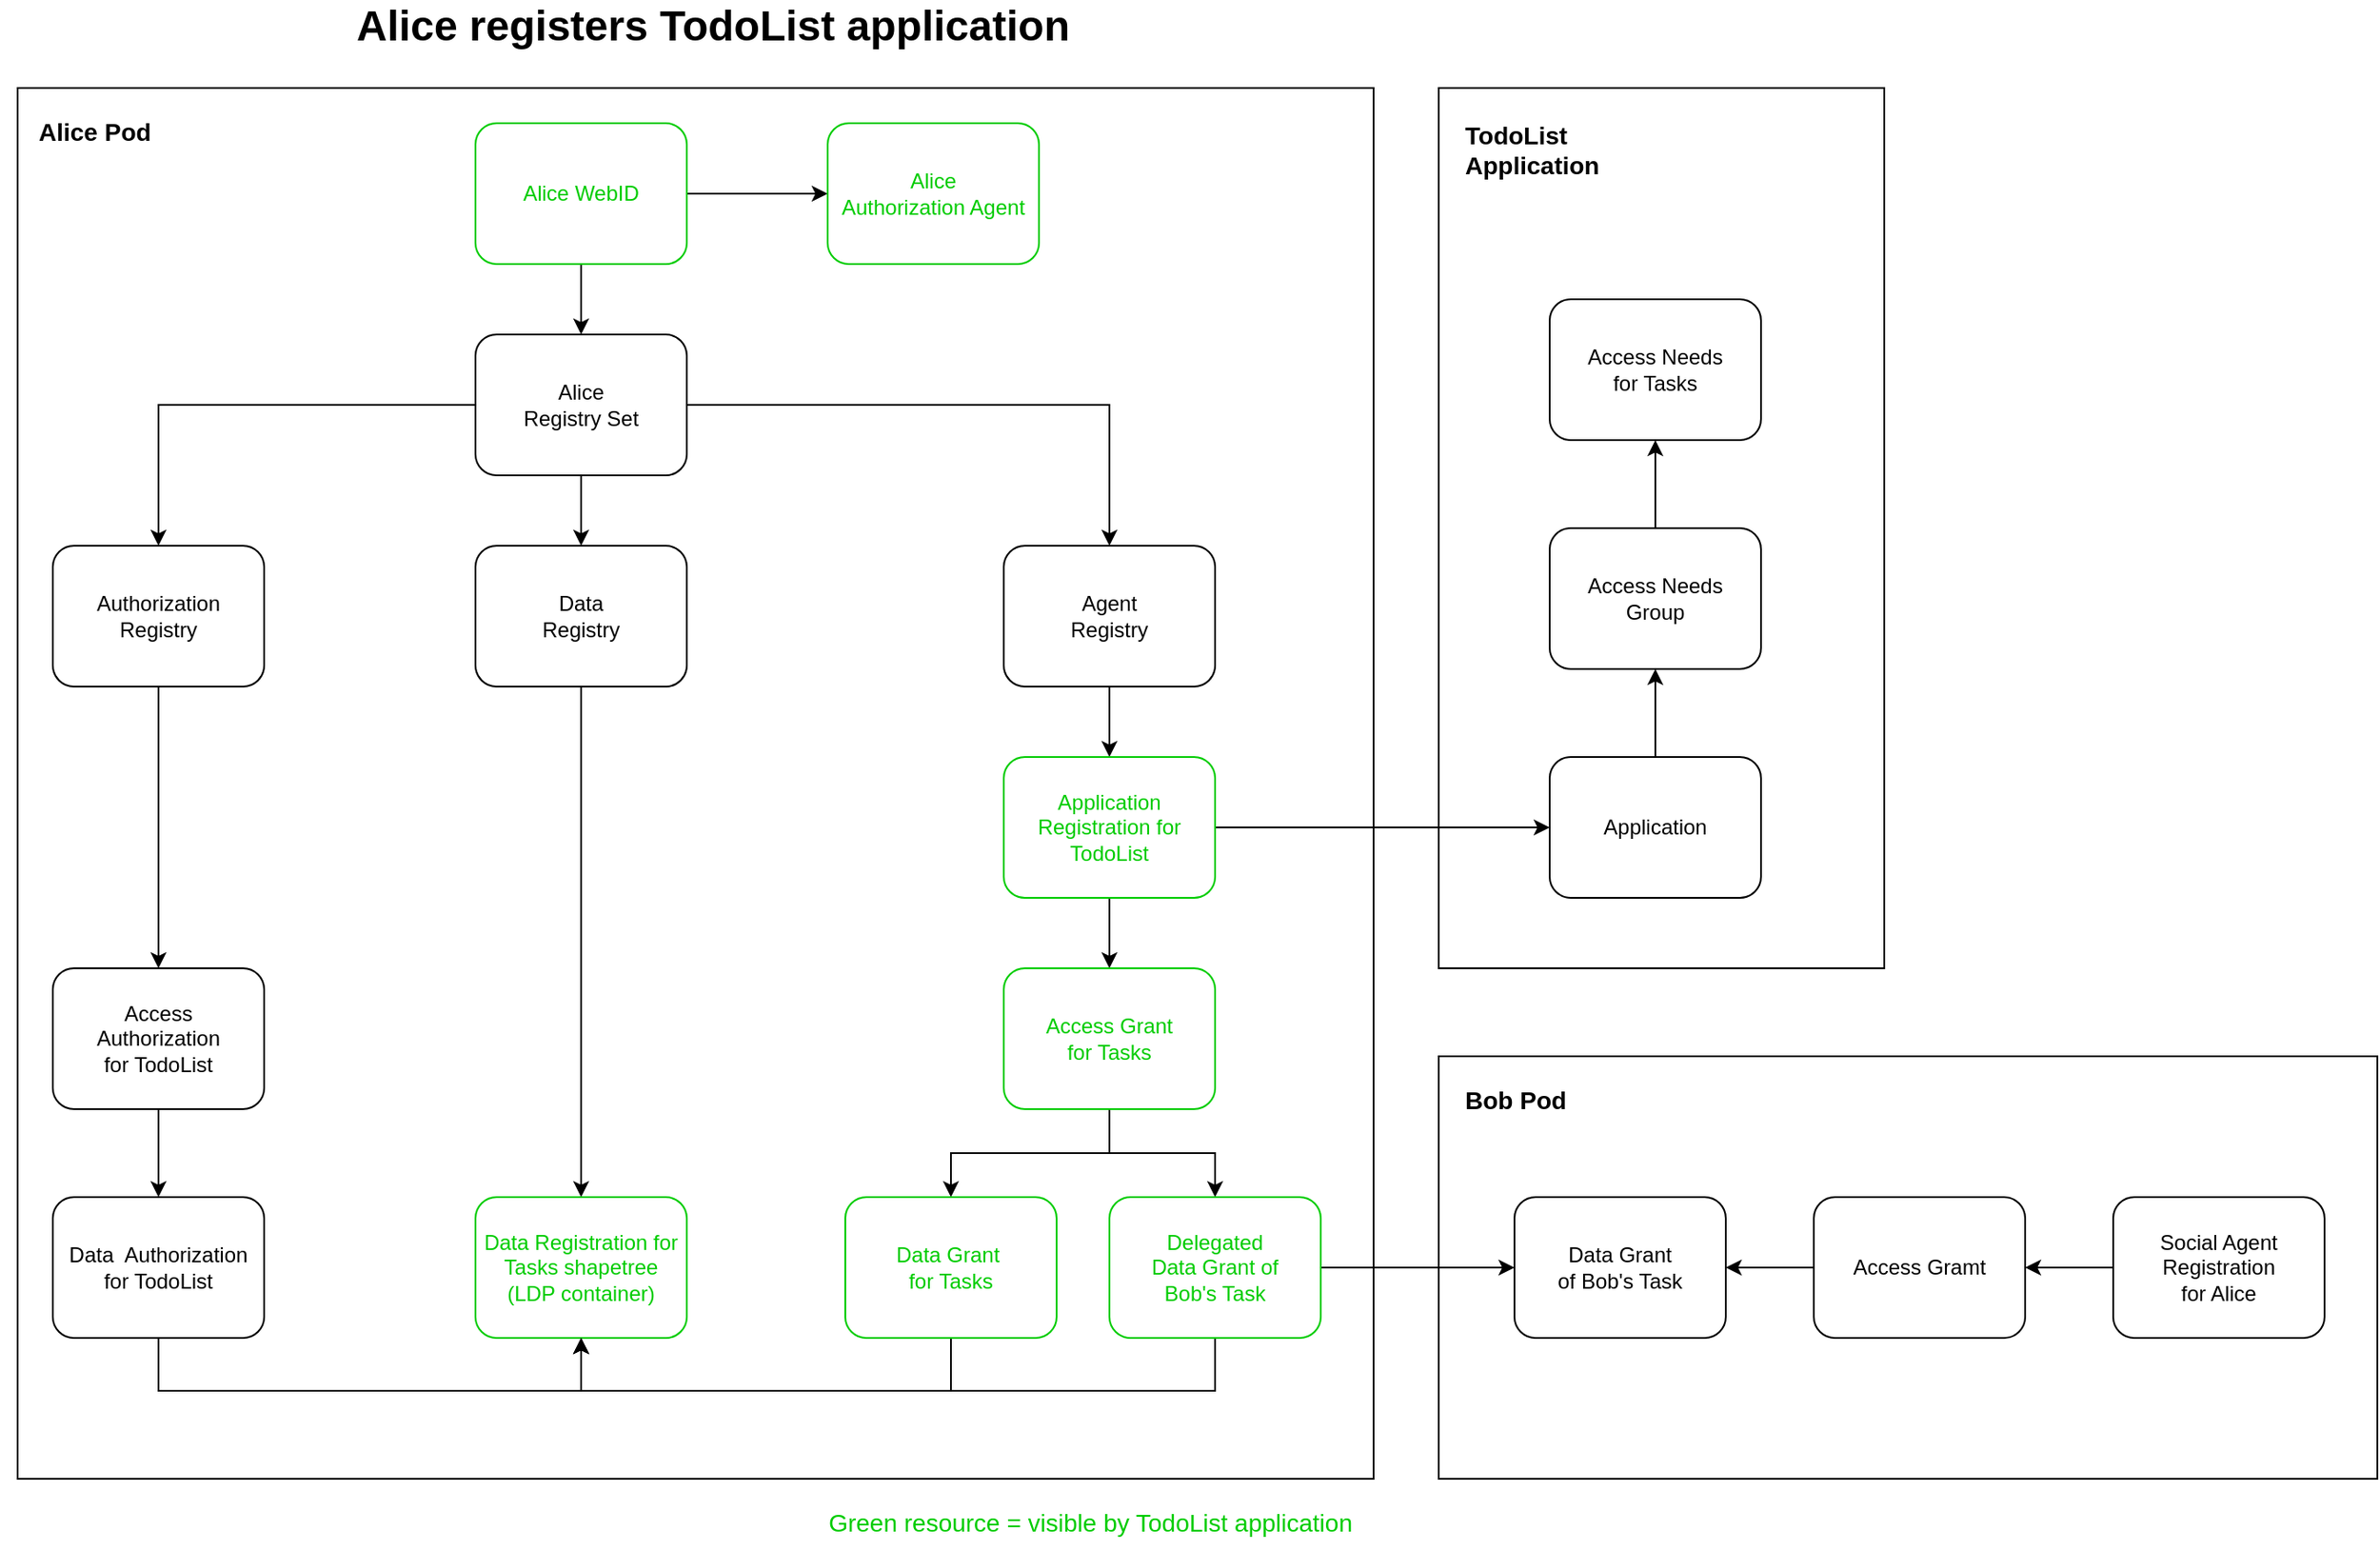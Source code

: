 <mxfile version="26.2.14">
  <diagram id="C5RBs43oDa-KdzZeNtuy" name="Page-1">
    <mxGraphModel dx="2037" dy="1053" grid="1" gridSize="10" guides="1" tooltips="1" connect="1" arrows="1" fold="1" page="1" pageScale="1" pageWidth="827" pageHeight="1169" math="0" shadow="0">
      <root>
        <mxCell id="WIyWlLk6GJQsqaUBKTNV-0" />
        <mxCell id="WIyWlLk6GJQsqaUBKTNV-1" parent="WIyWlLk6GJQsqaUBKTNV-0" />
        <mxCell id="qDYdRChtb0Kntr4lQntc-50" value="" style="rounded=0;whiteSpace=wrap;html=1;" parent="WIyWlLk6GJQsqaUBKTNV-1" vertex="1">
          <mxGeometry x="827" y="70" width="253" height="500" as="geometry" />
        </mxCell>
        <mxCell id="qDYdRChtb0Kntr4lQntc-46" value="" style="rounded=0;whiteSpace=wrap;html=1;" parent="WIyWlLk6GJQsqaUBKTNV-1" vertex="1">
          <mxGeometry x="20" y="70" width="770" height="790" as="geometry" />
        </mxCell>
        <mxCell id="qDYdRChtb0Kntr4lQntc-13" style="edgeStyle=orthogonalEdgeStyle;rounded=0;orthogonalLoop=1;jettySize=auto;html=1;" parent="WIyWlLk6GJQsqaUBKTNV-1" source="qDYdRChtb0Kntr4lQntc-0" target="qDYdRChtb0Kntr4lQntc-2" edge="1">
          <mxGeometry relative="1" as="geometry" />
        </mxCell>
        <mxCell id="qDYdRChtb0Kntr4lQntc-37" style="edgeStyle=orthogonalEdgeStyle;rounded=0;orthogonalLoop=1;jettySize=auto;html=1;" parent="WIyWlLk6GJQsqaUBKTNV-1" source="qDYdRChtb0Kntr4lQntc-0" target="qDYdRChtb0Kntr4lQntc-1" edge="1">
          <mxGeometry relative="1" as="geometry" />
        </mxCell>
        <mxCell id="qDYdRChtb0Kntr4lQntc-38" style="edgeStyle=orthogonalEdgeStyle;rounded=0;orthogonalLoop=1;jettySize=auto;html=1;" parent="WIyWlLk6GJQsqaUBKTNV-1" source="qDYdRChtb0Kntr4lQntc-0" target="qDYdRChtb0Kntr4lQntc-3" edge="1">
          <mxGeometry relative="1" as="geometry" />
        </mxCell>
        <mxCell id="qDYdRChtb0Kntr4lQntc-0" value="Alice&lt;br&gt;Registry Set" style="rounded=1;whiteSpace=wrap;html=1;" parent="WIyWlLk6GJQsqaUBKTNV-1" vertex="1">
          <mxGeometry x="280" y="210" width="120" height="80" as="geometry" />
        </mxCell>
        <mxCell id="qDYdRChtb0Kntr4lQntc-18" value="" style="edgeStyle=orthogonalEdgeStyle;rounded=0;orthogonalLoop=1;jettySize=auto;html=1;" parent="WIyWlLk6GJQsqaUBKTNV-1" source="qDYdRChtb0Kntr4lQntc-1" target="qDYdRChtb0Kntr4lQntc-6" edge="1">
          <mxGeometry relative="1" as="geometry" />
        </mxCell>
        <mxCell id="qDYdRChtb0Kntr4lQntc-1" value="Agent&lt;br&gt;Registry" style="rounded=1;whiteSpace=wrap;html=1;fontColor=#000000;" parent="WIyWlLk6GJQsqaUBKTNV-1" vertex="1">
          <mxGeometry x="580" y="330" width="120" height="80" as="geometry" />
        </mxCell>
        <mxCell id="qDYdRChtb0Kntr4lQntc-14" value="" style="edgeStyle=orthogonalEdgeStyle;rounded=0;orthogonalLoop=1;jettySize=auto;html=1;" parent="WIyWlLk6GJQsqaUBKTNV-1" source="qDYdRChtb0Kntr4lQntc-2" target="qDYdRChtb0Kntr4lQntc-5" edge="1">
          <mxGeometry relative="1" as="geometry">
            <mxPoint x="340" y="450" as="targetPoint" />
          </mxGeometry>
        </mxCell>
        <mxCell id="qDYdRChtb0Kntr4lQntc-2" value="Data&lt;br&gt;Registry" style="rounded=1;whiteSpace=wrap;html=1;" parent="WIyWlLk6GJQsqaUBKTNV-1" vertex="1">
          <mxGeometry x="280" y="330" width="120" height="80" as="geometry" />
        </mxCell>
        <mxCell id="qDYdRChtb0Kntr4lQntc-32" style="edgeStyle=orthogonalEdgeStyle;rounded=0;orthogonalLoop=1;jettySize=auto;html=1;" parent="WIyWlLk6GJQsqaUBKTNV-1" source="qDYdRChtb0Kntr4lQntc-3" target="qDYdRChtb0Kntr4lQntc-21" edge="1">
          <mxGeometry relative="1" as="geometry" />
        </mxCell>
        <mxCell id="qDYdRChtb0Kntr4lQntc-3" value="Authorization&lt;br&gt;Registry" style="rounded=1;whiteSpace=wrap;html=1;" parent="WIyWlLk6GJQsqaUBKTNV-1" vertex="1">
          <mxGeometry x="40" y="330" width="120" height="80" as="geometry" />
        </mxCell>
        <mxCell id="Jndl4wDwr-UoqR68EMVd-5" style="edgeStyle=orthogonalEdgeStyle;rounded=0;orthogonalLoop=1;jettySize=auto;html=1;exitX=0.5;exitY=1;exitDx=0;exitDy=0;" edge="1" parent="WIyWlLk6GJQsqaUBKTNV-1" source="qDYdRChtb0Kntr4lQntc-8" target="qDYdRChtb0Kntr4lQntc-5">
          <mxGeometry relative="1" as="geometry">
            <Array as="points">
              <mxPoint x="550" y="810" />
              <mxPoint x="340" y="810" />
            </Array>
          </mxGeometry>
        </mxCell>
        <mxCell id="qDYdRChtb0Kntr4lQntc-5" value="Data Registration for Tasks shapetree&lt;br&gt;(LDP container)" style="rounded=1;whiteSpace=wrap;html=1;strokeColor=light-dark(#00cc00, #ededed);fontColor=light-dark(#00cc00, #ededed);" parent="WIyWlLk6GJQsqaUBKTNV-1" vertex="1">
          <mxGeometry x="280" y="700" width="120" height="80" as="geometry" />
        </mxCell>
        <mxCell id="qDYdRChtb0Kntr4lQntc-19" value="" style="edgeStyle=orthogonalEdgeStyle;rounded=0;orthogonalLoop=1;jettySize=auto;html=1;" parent="WIyWlLk6GJQsqaUBKTNV-1" source="qDYdRChtb0Kntr4lQntc-6" target="qDYdRChtb0Kntr4lQntc-7" edge="1">
          <mxGeometry relative="1" as="geometry" />
        </mxCell>
        <mxCell id="Jndl4wDwr-UoqR68EMVd-2" style="edgeStyle=orthogonalEdgeStyle;rounded=0;orthogonalLoop=1;jettySize=auto;html=1;exitX=1;exitY=0.5;exitDx=0;exitDy=0;" edge="1" parent="WIyWlLk6GJQsqaUBKTNV-1" source="qDYdRChtb0Kntr4lQntc-6" target="qDYdRChtb0Kntr4lQntc-49">
          <mxGeometry relative="1" as="geometry" />
        </mxCell>
        <mxCell id="qDYdRChtb0Kntr4lQntc-6" value="Application Registration for TodoList" style="rounded=1;whiteSpace=wrap;html=1;strokeColor=#00CC00;fontColor=#00CC00;" parent="WIyWlLk6GJQsqaUBKTNV-1" vertex="1">
          <mxGeometry x="580" y="450" width="120" height="80" as="geometry" />
        </mxCell>
        <mxCell id="qDYdRChtb0Kntr4lQntc-10" style="edgeStyle=orthogonalEdgeStyle;rounded=0;orthogonalLoop=1;jettySize=auto;html=1;" parent="WIyWlLk6GJQsqaUBKTNV-1" source="qDYdRChtb0Kntr4lQntc-7" target="qDYdRChtb0Kntr4lQntc-8" edge="1">
          <mxGeometry relative="1" as="geometry" />
        </mxCell>
        <mxCell id="Jndl4wDwr-UoqR68EMVd-9" style="edgeStyle=orthogonalEdgeStyle;rounded=0;orthogonalLoop=1;jettySize=auto;html=1;" edge="1" parent="WIyWlLk6GJQsqaUBKTNV-1" source="qDYdRChtb0Kntr4lQntc-7" target="Jndl4wDwr-UoqR68EMVd-8">
          <mxGeometry relative="1" as="geometry" />
        </mxCell>
        <mxCell id="qDYdRChtb0Kntr4lQntc-7" value="Access Grant&lt;br&gt;for Tasks" style="rounded=1;whiteSpace=wrap;html=1;strokeColor=#00CC00;fontColor=#00CC00;" parent="WIyWlLk6GJQsqaUBKTNV-1" vertex="1">
          <mxGeometry x="580" y="570" width="120" height="80" as="geometry" />
        </mxCell>
        <mxCell id="qDYdRChtb0Kntr4lQntc-8" value="Data Grant&amp;nbsp;&lt;br&gt;for Tasks" style="rounded=1;whiteSpace=wrap;html=1;strokeColor=#00CC00;fontColor=#00CC00;" parent="WIyWlLk6GJQsqaUBKTNV-1" vertex="1">
          <mxGeometry x="490" y="700" width="120" height="80" as="geometry" />
        </mxCell>
        <mxCell id="qDYdRChtb0Kntr4lQntc-31" style="edgeStyle=orthogonalEdgeStyle;rounded=0;orthogonalLoop=1;jettySize=auto;html=1;" parent="WIyWlLk6GJQsqaUBKTNV-1" source="qDYdRChtb0Kntr4lQntc-21" target="qDYdRChtb0Kntr4lQntc-22" edge="1">
          <mxGeometry relative="1" as="geometry" />
        </mxCell>
        <mxCell id="qDYdRChtb0Kntr4lQntc-21" value="Access&lt;br&gt;Authorization&lt;br&gt;for TodoList" style="rounded=1;whiteSpace=wrap;html=1;" parent="WIyWlLk6GJQsqaUBKTNV-1" vertex="1">
          <mxGeometry x="40" y="570" width="120" height="80" as="geometry" />
        </mxCell>
        <mxCell id="qDYdRChtb0Kntr4lQntc-35" style="edgeStyle=orthogonalEdgeStyle;rounded=0;orthogonalLoop=1;jettySize=auto;html=1;entryX=0.5;entryY=1;entryDx=0;entryDy=0;" parent="WIyWlLk6GJQsqaUBKTNV-1" source="qDYdRChtb0Kntr4lQntc-22" target="qDYdRChtb0Kntr4lQntc-5" edge="1">
          <mxGeometry relative="1" as="geometry">
            <Array as="points">
              <mxPoint x="100" y="810" />
              <mxPoint x="340" y="810" />
            </Array>
            <mxPoint x="260" y="780" as="targetPoint" />
          </mxGeometry>
        </mxCell>
        <mxCell id="qDYdRChtb0Kntr4lQntc-22" value="Data&amp;nbsp; Authorization for TodoList" style="rounded=1;whiteSpace=wrap;html=1;" parent="WIyWlLk6GJQsqaUBKTNV-1" vertex="1">
          <mxGeometry x="40" y="700" width="120" height="80" as="geometry" />
        </mxCell>
        <mxCell id="qDYdRChtb0Kntr4lQntc-39" value="Alice registers TodoList application" style="text;html=1;align=center;verticalAlign=middle;whiteSpace=wrap;rounded=0;fontSize=24;fontStyle=1" parent="WIyWlLk6GJQsqaUBKTNV-1" vertex="1">
          <mxGeometry x="10" y="20" width="810" height="30" as="geometry" />
        </mxCell>
        <mxCell id="qDYdRChtb0Kntr4lQntc-41" value="" style="edgeStyle=orthogonalEdgeStyle;rounded=0;orthogonalLoop=1;jettySize=auto;html=1;" parent="WIyWlLk6GJQsqaUBKTNV-1" source="qDYdRChtb0Kntr4lQntc-40" target="qDYdRChtb0Kntr4lQntc-0" edge="1">
          <mxGeometry relative="1" as="geometry" />
        </mxCell>
        <mxCell id="qDYdRChtb0Kntr4lQntc-43" style="edgeStyle=orthogonalEdgeStyle;rounded=0;orthogonalLoop=1;jettySize=auto;html=1;" parent="WIyWlLk6GJQsqaUBKTNV-1" source="qDYdRChtb0Kntr4lQntc-40" target="qDYdRChtb0Kntr4lQntc-42" edge="1">
          <mxGeometry relative="1" as="geometry" />
        </mxCell>
        <mxCell id="qDYdRChtb0Kntr4lQntc-40" value="Alice WebID" style="rounded=1;whiteSpace=wrap;html=1;strokeColor=#00CC00;fontColor=#00CC00;" parent="WIyWlLk6GJQsqaUBKTNV-1" vertex="1">
          <mxGeometry x="280" y="90" width="120" height="80" as="geometry" />
        </mxCell>
        <mxCell id="qDYdRChtb0Kntr4lQntc-42" value="Alice &lt;br&gt;Authorization Agent" style="rounded=1;whiteSpace=wrap;html=1;strokeColor=#00CC00;fontColor=#00CC00;" parent="WIyWlLk6GJQsqaUBKTNV-1" vertex="1">
          <mxGeometry x="480" y="90" width="120" height="80" as="geometry" />
        </mxCell>
        <mxCell id="qDYdRChtb0Kntr4lQntc-47" value="Alice Pod" style="text;html=1;align=left;verticalAlign=middle;whiteSpace=wrap;rounded=0;fontStyle=1;fontSize=14;" parent="WIyWlLk6GJQsqaUBKTNV-1" vertex="1">
          <mxGeometry x="30" y="80" width="90" height="30" as="geometry" />
        </mxCell>
        <mxCell id="qDYdRChtb0Kntr4lQntc-48" value="Green resource = visible by TodoList application" style="text;html=1;align=right;verticalAlign=middle;whiteSpace=wrap;rounded=0;fontColor=#00CC00;fontSize=14;" parent="WIyWlLk6GJQsqaUBKTNV-1" vertex="1">
          <mxGeometry x="450" y="870" width="330" height="30" as="geometry" />
        </mxCell>
        <mxCell id="qDYdRChtb0Kntr4lQntc-49" value="Application" style="rounded=1;whiteSpace=wrap;html=1;" parent="WIyWlLk6GJQsqaUBKTNV-1" vertex="1">
          <mxGeometry x="890" y="450" width="120" height="80" as="geometry" />
        </mxCell>
        <mxCell id="qDYdRChtb0Kntr4lQntc-58" value="TodoList&lt;br&gt;Application" style="text;html=1;align=left;verticalAlign=middle;whiteSpace=wrap;rounded=0;fontStyle=1;fontSize=14;" parent="WIyWlLk6GJQsqaUBKTNV-1" vertex="1">
          <mxGeometry x="840" y="90" width="90" height="30" as="geometry" />
        </mxCell>
        <mxCell id="Jndl4wDwr-UoqR68EMVd-21" value="" style="edgeStyle=orthogonalEdgeStyle;rounded=0;orthogonalLoop=1;jettySize=auto;html=1;" edge="1" parent="WIyWlLk6GJQsqaUBKTNV-1" source="qDYdRChtb0Kntr4lQntc-49" target="Jndl4wDwr-UoqR68EMVd-0">
          <mxGeometry relative="1" as="geometry" />
        </mxCell>
        <mxCell id="Jndl4wDwr-UoqR68EMVd-0" value="Access Needs&lt;br&gt;Group" style="rounded=1;whiteSpace=wrap;html=1;" vertex="1" parent="WIyWlLk6GJQsqaUBKTNV-1">
          <mxGeometry x="890" y="320" width="120" height="80" as="geometry" />
        </mxCell>
        <mxCell id="Jndl4wDwr-UoqR68EMVd-20" style="edgeStyle=orthogonalEdgeStyle;rounded=0;orthogonalLoop=1;jettySize=auto;html=1;exitX=0.5;exitY=0;exitDx=0;exitDy=0;" edge="1" parent="WIyWlLk6GJQsqaUBKTNV-1" source="Jndl4wDwr-UoqR68EMVd-0" target="Jndl4wDwr-UoqR68EMVd-1">
          <mxGeometry relative="1" as="geometry" />
        </mxCell>
        <mxCell id="Jndl4wDwr-UoqR68EMVd-1" value="Access Needs&lt;br&gt;for Tasks" style="rounded=1;whiteSpace=wrap;html=1;" vertex="1" parent="WIyWlLk6GJQsqaUBKTNV-1">
          <mxGeometry x="890" y="190" width="120" height="80" as="geometry" />
        </mxCell>
        <mxCell id="Jndl4wDwr-UoqR68EMVd-6" value="" style="rounded=0;whiteSpace=wrap;html=1;" vertex="1" parent="WIyWlLk6GJQsqaUBKTNV-1">
          <mxGeometry x="827" y="620" width="533" height="240" as="geometry" />
        </mxCell>
        <mxCell id="Jndl4wDwr-UoqR68EMVd-7" value="Bob Pod" style="text;html=1;align=left;verticalAlign=middle;whiteSpace=wrap;rounded=0;fontStyle=1;fontSize=14;" vertex="1" parent="WIyWlLk6GJQsqaUBKTNV-1">
          <mxGeometry x="840" y="630" width="90" height="30" as="geometry" />
        </mxCell>
        <mxCell id="Jndl4wDwr-UoqR68EMVd-10" style="edgeStyle=orthogonalEdgeStyle;rounded=0;orthogonalLoop=1;jettySize=auto;html=1;" edge="1" parent="WIyWlLk6GJQsqaUBKTNV-1" source="Jndl4wDwr-UoqR68EMVd-8" target="qDYdRChtb0Kntr4lQntc-5">
          <mxGeometry relative="1" as="geometry">
            <Array as="points">
              <mxPoint x="700" y="810" />
              <mxPoint x="340" y="810" />
            </Array>
          </mxGeometry>
        </mxCell>
        <mxCell id="Jndl4wDwr-UoqR68EMVd-19" value="" style="edgeStyle=orthogonalEdgeStyle;rounded=0;orthogonalLoop=1;jettySize=auto;html=1;" edge="1" parent="WIyWlLk6GJQsqaUBKTNV-1" source="Jndl4wDwr-UoqR68EMVd-8" target="Jndl4wDwr-UoqR68EMVd-13">
          <mxGeometry relative="1" as="geometry" />
        </mxCell>
        <mxCell id="Jndl4wDwr-UoqR68EMVd-8" value="Delegated &lt;br&gt;Data Grant of&lt;br&gt;Bob&#39;s Task" style="rounded=1;whiteSpace=wrap;html=1;strokeColor=#00CC00;fontColor=#00CC00;" vertex="1" parent="WIyWlLk6GJQsqaUBKTNV-1">
          <mxGeometry x="640" y="700" width="120" height="80" as="geometry" />
        </mxCell>
        <mxCell id="Jndl4wDwr-UoqR68EMVd-13" value="Data Grant&lt;br&gt;of Bob&#39;s Task" style="rounded=1;whiteSpace=wrap;html=1;" vertex="1" parent="WIyWlLk6GJQsqaUBKTNV-1">
          <mxGeometry x="870" y="700" width="120" height="80" as="geometry" />
        </mxCell>
        <mxCell id="Jndl4wDwr-UoqR68EMVd-17" value="" style="edgeStyle=orthogonalEdgeStyle;rounded=0;orthogonalLoop=1;jettySize=auto;html=1;" edge="1" parent="WIyWlLk6GJQsqaUBKTNV-1" source="Jndl4wDwr-UoqR68EMVd-14" target="Jndl4wDwr-UoqR68EMVd-16">
          <mxGeometry relative="1" as="geometry" />
        </mxCell>
        <mxCell id="Jndl4wDwr-UoqR68EMVd-14" value="Social Agent &lt;br&gt;Registration&lt;br&gt;for Alice" style="rounded=1;whiteSpace=wrap;html=1;" vertex="1" parent="WIyWlLk6GJQsqaUBKTNV-1">
          <mxGeometry x="1210" y="700" width="120" height="80" as="geometry" />
        </mxCell>
        <mxCell id="Jndl4wDwr-UoqR68EMVd-18" value="" style="edgeStyle=orthogonalEdgeStyle;rounded=0;orthogonalLoop=1;jettySize=auto;html=1;" edge="1" parent="WIyWlLk6GJQsqaUBKTNV-1" source="Jndl4wDwr-UoqR68EMVd-16" target="Jndl4wDwr-UoqR68EMVd-13">
          <mxGeometry relative="1" as="geometry" />
        </mxCell>
        <mxCell id="Jndl4wDwr-UoqR68EMVd-16" value="Access Gramt" style="rounded=1;whiteSpace=wrap;html=1;" vertex="1" parent="WIyWlLk6GJQsqaUBKTNV-1">
          <mxGeometry x="1040" y="700" width="120" height="80" as="geometry" />
        </mxCell>
      </root>
    </mxGraphModel>
  </diagram>
</mxfile>
